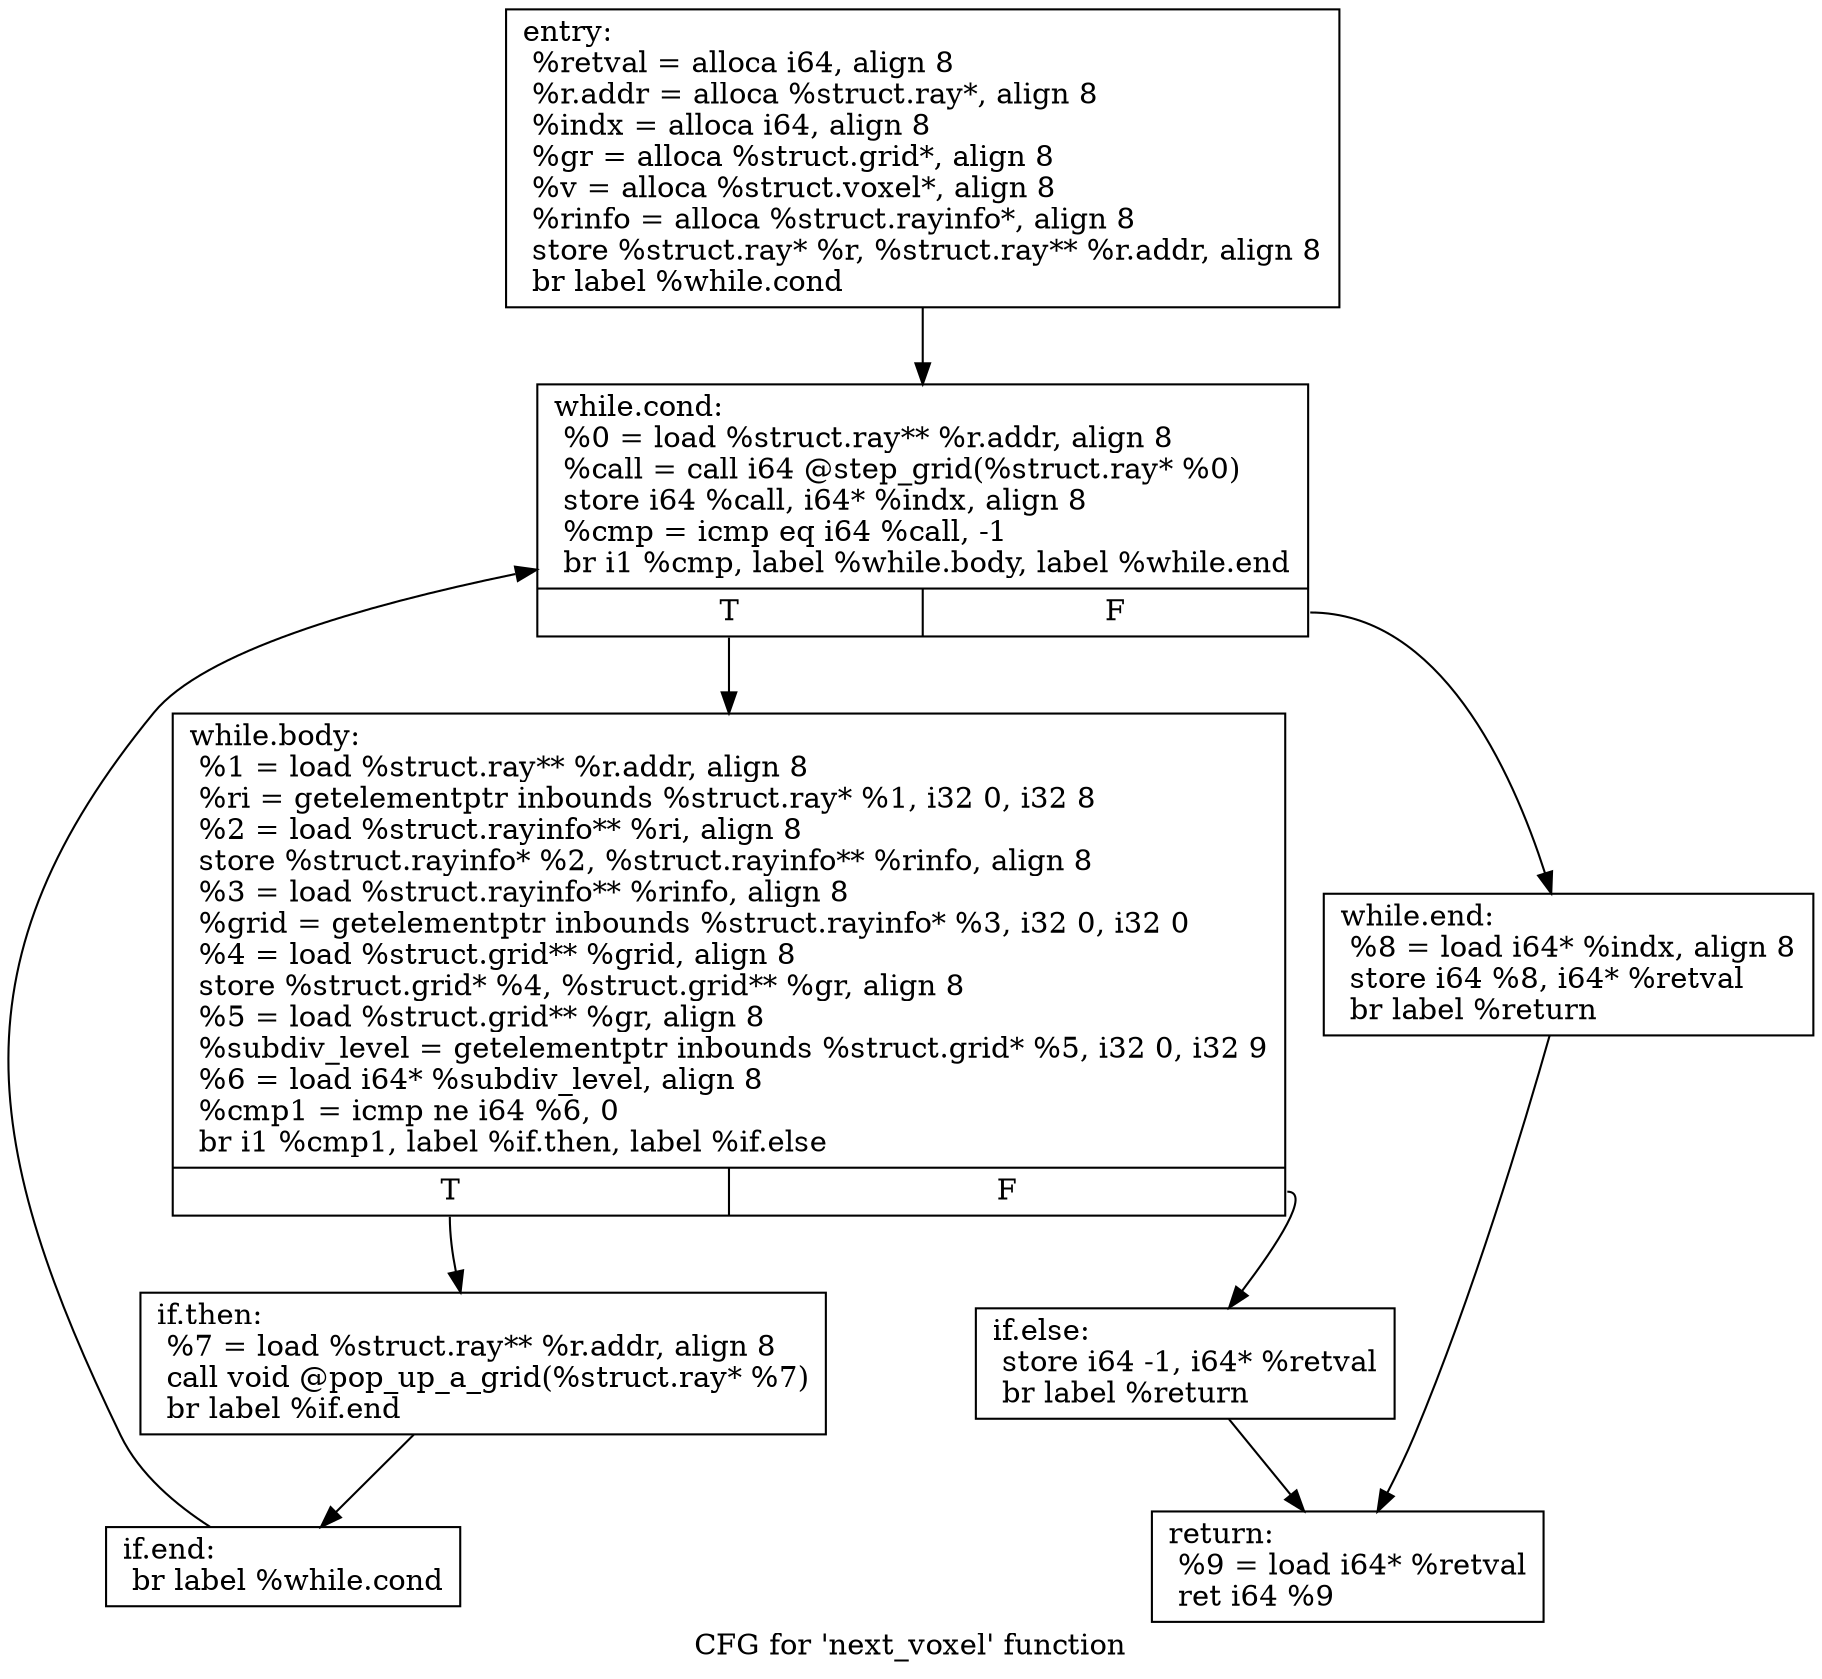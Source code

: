 digraph "CFG for 'next_voxel' function" {
	label="CFG for 'next_voxel' function";

	Node0x5f1c7f0 [shape=record,label="{entry:\l  %retval = alloca i64, align 8\l  %r.addr = alloca %struct.ray*, align 8\l  %indx = alloca i64, align 8\l  %gr = alloca %struct.grid*, align 8\l  %v = alloca %struct.voxel*, align 8\l  %rinfo = alloca %struct.rayinfo*, align 8\l  store %struct.ray* %r, %struct.ray** %r.addr, align 8\l  br label %while.cond\l}"];
	Node0x5f1c7f0 -> Node0x5f1c840;
	Node0x5f1c840 [shape=record,label="{while.cond:                                       \l  %0 = load %struct.ray** %r.addr, align 8\l  %call = call i64 @step_grid(%struct.ray* %0)\l  store i64 %call, i64* %indx, align 8\l  %cmp = icmp eq i64 %call, -1\l  br i1 %cmp, label %while.body, label %while.end\l|{<s0>T|<s1>F}}"];
	Node0x5f1c840:s0 -> Node0x5f1c890;
	Node0x5f1c840:s1 -> Node0x5f1c9d0;
	Node0x5f1c890 [shape=record,label="{while.body:                                       \l  %1 = load %struct.ray** %r.addr, align 8\l  %ri = getelementptr inbounds %struct.ray* %1, i32 0, i32 8\l  %2 = load %struct.rayinfo** %ri, align 8\l  store %struct.rayinfo* %2, %struct.rayinfo** %rinfo, align 8\l  %3 = load %struct.rayinfo** %rinfo, align 8\l  %grid = getelementptr inbounds %struct.rayinfo* %3, i32 0, i32 0\l  %4 = load %struct.grid** %grid, align 8\l  store %struct.grid* %4, %struct.grid** %gr, align 8\l  %5 = load %struct.grid** %gr, align 8\l  %subdiv_level = getelementptr inbounds %struct.grid* %5, i32 0, i32 9\l  %6 = load i64* %subdiv_level, align 8\l  %cmp1 = icmp ne i64 %6, 0\l  br i1 %cmp1, label %if.then, label %if.else\l|{<s0>T|<s1>F}}"];
	Node0x5f1c890:s0 -> Node0x5f1c8e0;
	Node0x5f1c890:s1 -> Node0x5f1c930;
	Node0x5f1c8e0 [shape=record,label="{if.then:                                          \l  %7 = load %struct.ray** %r.addr, align 8\l  call void @pop_up_a_grid(%struct.ray* %7)\l  br label %if.end\l}"];
	Node0x5f1c8e0 -> Node0x5f1c980;
	Node0x5f1c930 [shape=record,label="{if.else:                                          \l  store i64 -1, i64* %retval\l  br label %return\l}"];
	Node0x5f1c930 -> Node0x5f1ca20;
	Node0x5f1c980 [shape=record,label="{if.end:                                           \l  br label %while.cond\l}"];
	Node0x5f1c980 -> Node0x5f1c840;
	Node0x5f1c9d0 [shape=record,label="{while.end:                                        \l  %8 = load i64* %indx, align 8\l  store i64 %8, i64* %retval\l  br label %return\l}"];
	Node0x5f1c9d0 -> Node0x5f1ca20;
	Node0x5f1ca20 [shape=record,label="{return:                                           \l  %9 = load i64* %retval\l  ret i64 %9\l}"];
}
